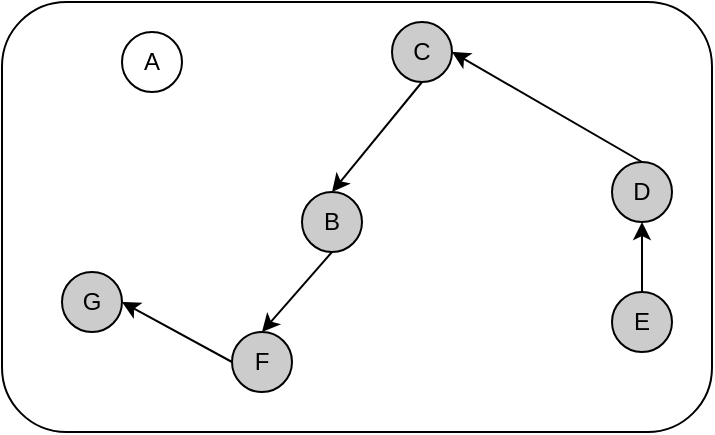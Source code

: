 <mxfile version="11.2.8" type="device" pages="1"><diagram id="feY9YdT3p6DqpZXzYYIH" name="Page-1"><mxGraphModel dx="1106" dy="598" grid="1" gridSize="10" guides="1" tooltips="1" connect="1" arrows="1" fold="1" page="1" pageScale="1" pageWidth="850" pageHeight="1100" math="0" shadow="0"><root><mxCell id="0"/><mxCell id="1" parent="0"/><mxCell id="xkdchUSXLO7XbaOW9KlY-10" value="" style="rounded=1;whiteSpace=wrap;html=1;fillColor=none;" vertex="1" parent="1"><mxGeometry x="5" y="5" width="355" height="215" as="geometry"/></mxCell><mxCell id="xkdchUSXLO7XbaOW9KlY-1" value="A" style="ellipse;whiteSpace=wrap;html=1;aspect=fixed;" vertex="1" parent="1"><mxGeometry x="65" y="20" width="30" height="30" as="geometry"/></mxCell><mxCell id="xkdchUSXLO7XbaOW9KlY-3" value="G" style="ellipse;whiteSpace=wrap;html=1;aspect=fixed;fillColor=#CCCCCC;" vertex="1" parent="1"><mxGeometry x="35" y="140" width="30" height="30" as="geometry"/></mxCell><mxCell id="xkdchUSXLO7XbaOW9KlY-4" value="B" style="ellipse;whiteSpace=wrap;html=1;aspect=fixed;fillColor=#CCCCCC;" vertex="1" parent="1"><mxGeometry x="155" y="100" width="30" height="30" as="geometry"/></mxCell><mxCell id="xkdchUSXLO7XbaOW9KlY-5" value="F" style="ellipse;whiteSpace=wrap;html=1;aspect=fixed;fillColor=#CCCCCC;" vertex="1" parent="1"><mxGeometry x="120" y="170" width="30" height="30" as="geometry"/></mxCell><mxCell id="xkdchUSXLO7XbaOW9KlY-6" value="C" style="ellipse;whiteSpace=wrap;html=1;aspect=fixed;fillColor=#CCCCCC;" vertex="1" parent="1"><mxGeometry x="200" y="15" width="30" height="30" as="geometry"/></mxCell><mxCell id="xkdchUSXLO7XbaOW9KlY-7" value="E" style="ellipse;whiteSpace=wrap;html=1;aspect=fixed;fillColor=#CCCCCC;" vertex="1" parent="1"><mxGeometry x="310" y="150" width="30" height="30" as="geometry"/></mxCell><mxCell id="xkdchUSXLO7XbaOW9KlY-8" value="D" style="ellipse;whiteSpace=wrap;html=1;aspect=fixed;fillColor=#CCCCCC;" vertex="1" parent="1"><mxGeometry x="310" y="85" width="30" height="30" as="geometry"/></mxCell><mxCell id="xkdchUSXLO7XbaOW9KlY-11" value="" style="endArrow=classic;html=1;exitX=0.5;exitY=0;exitDx=0;exitDy=0;entryX=0.5;entryY=1;entryDx=0;entryDy=0;" edge="1" parent="1" source="xkdchUSXLO7XbaOW9KlY-7" target="xkdchUSXLO7XbaOW9KlY-8"><mxGeometry width="50" height="50" relative="1" as="geometry"><mxPoint x="10" y="290" as="sourcePoint"/><mxPoint x="60" y="240" as="targetPoint"/></mxGeometry></mxCell><mxCell id="xkdchUSXLO7XbaOW9KlY-12" value="" style="endArrow=classic;html=1;exitX=0.5;exitY=0;exitDx=0;exitDy=0;entryX=1;entryY=0.5;entryDx=0;entryDy=0;" edge="1" parent="1" source="xkdchUSXLO7XbaOW9KlY-8" target="xkdchUSXLO7XbaOW9KlY-6"><mxGeometry width="50" height="50" relative="1" as="geometry"><mxPoint x="10" y="290" as="sourcePoint"/><mxPoint x="60" y="240" as="targetPoint"/></mxGeometry></mxCell><mxCell id="xkdchUSXLO7XbaOW9KlY-15" value="" style="endArrow=classic;html=1;entryX=0.5;entryY=0;entryDx=0;entryDy=0;exitX=0.5;exitY=1;exitDx=0;exitDy=0;" edge="1" parent="1" source="xkdchUSXLO7XbaOW9KlY-6" target="xkdchUSXLO7XbaOW9KlY-4"><mxGeometry width="50" height="50" relative="1" as="geometry"><mxPoint x="10" y="290" as="sourcePoint"/><mxPoint x="60" y="240" as="targetPoint"/></mxGeometry></mxCell><mxCell id="xkdchUSXLO7XbaOW9KlY-16" value="" style="endArrow=classic;html=1;entryX=0.5;entryY=0;entryDx=0;entryDy=0;" edge="1" parent="1" target="xkdchUSXLO7XbaOW9KlY-5"><mxGeometry width="50" height="50" relative="1" as="geometry"><mxPoint x="170" y="130" as="sourcePoint"/><mxPoint x="60" y="240" as="targetPoint"/></mxGeometry></mxCell><mxCell id="xkdchUSXLO7XbaOW9KlY-17" value="" style="endArrow=classic;html=1;entryX=1;entryY=0.5;entryDx=0;entryDy=0;exitX=0;exitY=0.5;exitDx=0;exitDy=0;" edge="1" parent="1" source="xkdchUSXLO7XbaOW9KlY-5" target="xkdchUSXLO7XbaOW9KlY-3"><mxGeometry width="50" height="50" relative="1" as="geometry"><mxPoint x="10" y="290" as="sourcePoint"/><mxPoint x="60" y="240" as="targetPoint"/></mxGeometry></mxCell></root></mxGraphModel></diagram></mxfile>